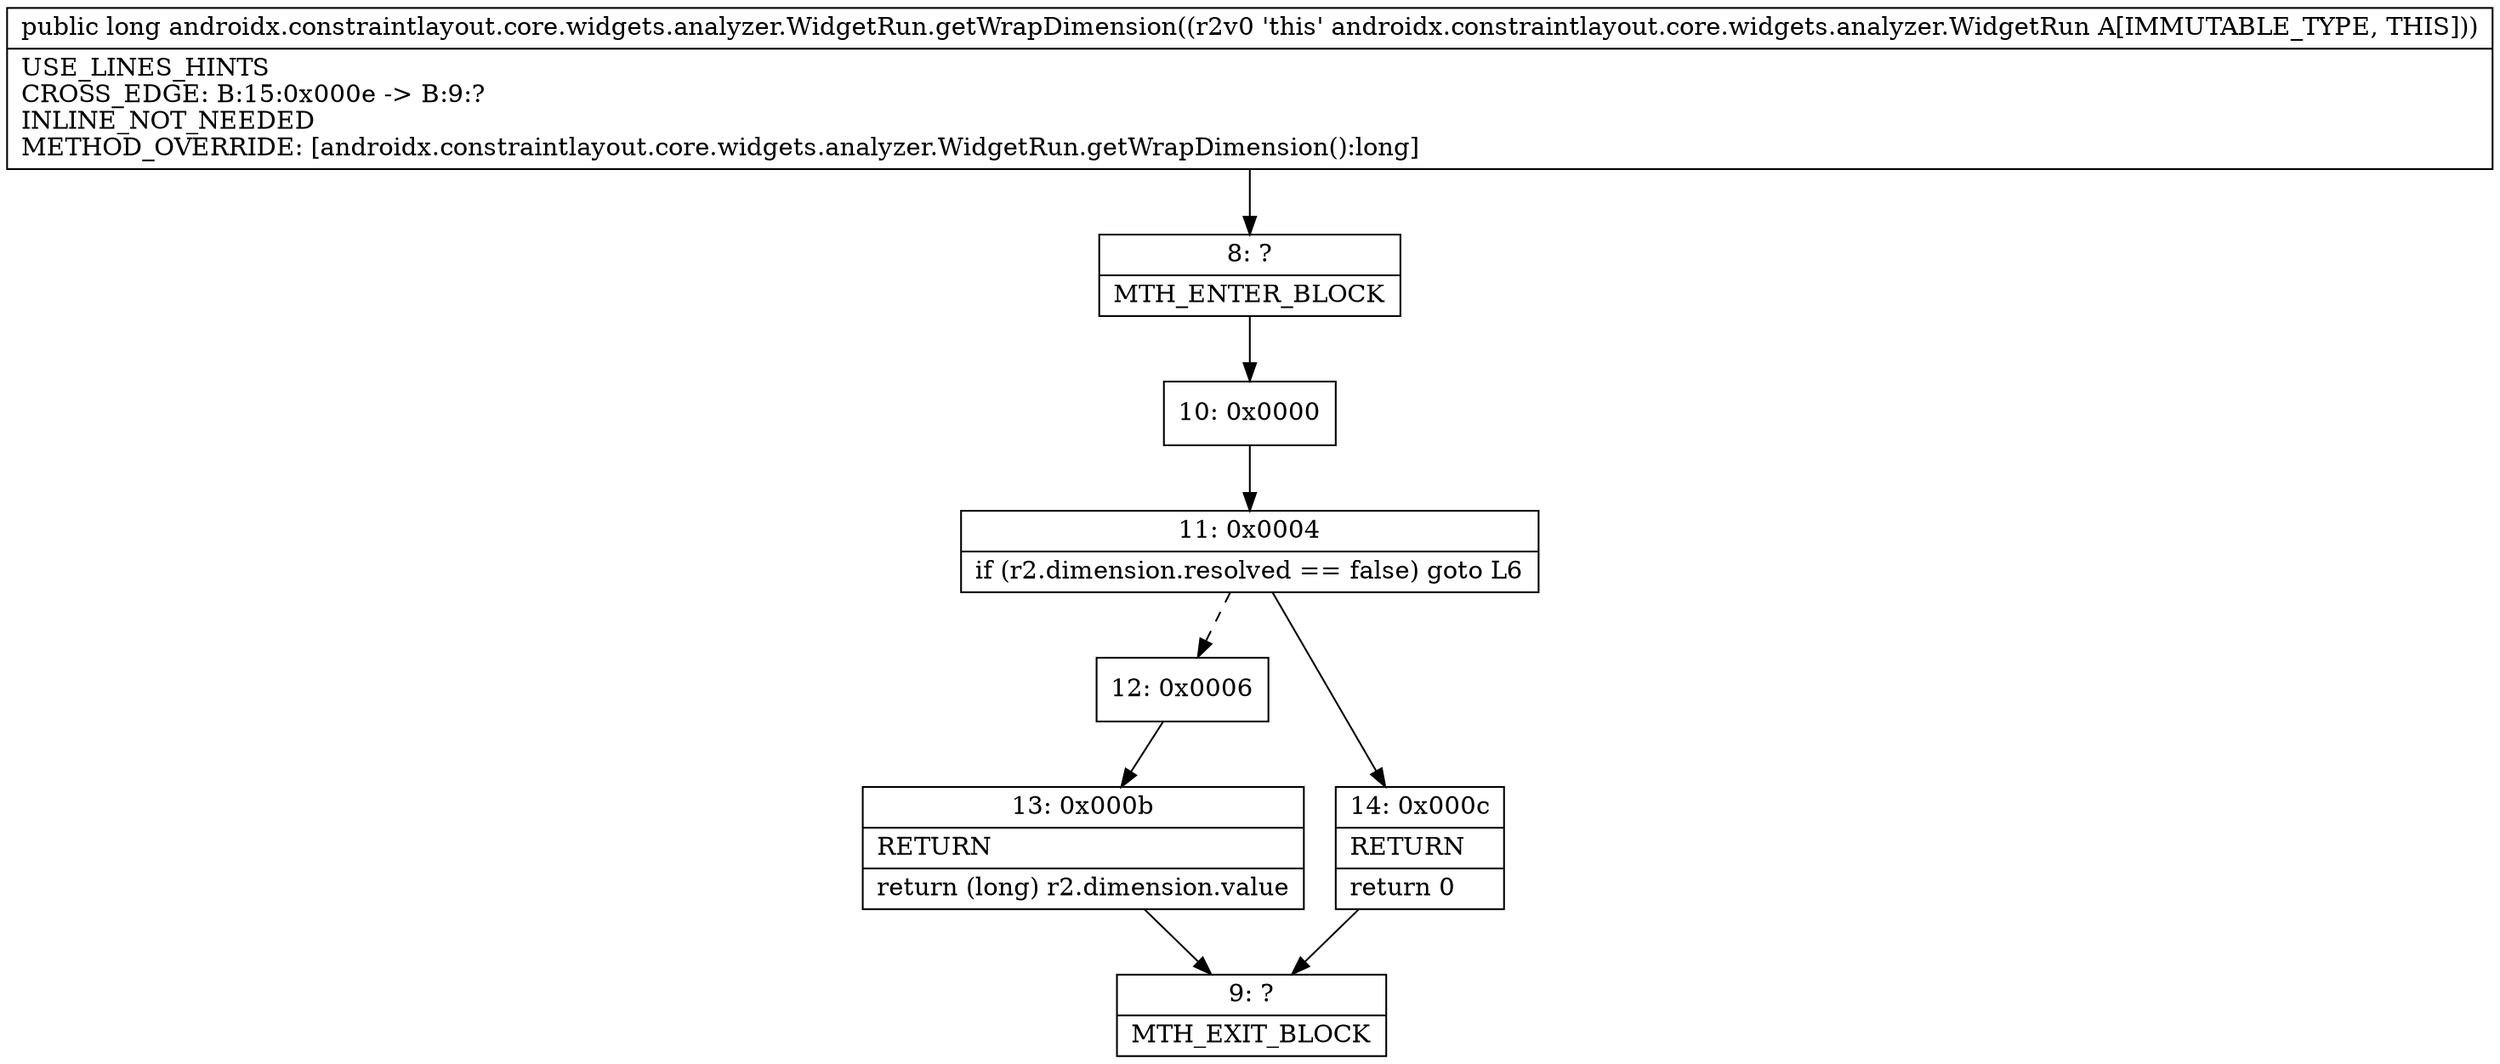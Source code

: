 digraph "CFG forandroidx.constraintlayout.core.widgets.analyzer.WidgetRun.getWrapDimension()J" {
Node_8 [shape=record,label="{8\:\ ?|MTH_ENTER_BLOCK\l}"];
Node_10 [shape=record,label="{10\:\ 0x0000}"];
Node_11 [shape=record,label="{11\:\ 0x0004|if (r2.dimension.resolved == false) goto L6\l}"];
Node_12 [shape=record,label="{12\:\ 0x0006}"];
Node_13 [shape=record,label="{13\:\ 0x000b|RETURN\l|return (long) r2.dimension.value\l}"];
Node_9 [shape=record,label="{9\:\ ?|MTH_EXIT_BLOCK\l}"];
Node_14 [shape=record,label="{14\:\ 0x000c|RETURN\l|return 0\l}"];
MethodNode[shape=record,label="{public long androidx.constraintlayout.core.widgets.analyzer.WidgetRun.getWrapDimension((r2v0 'this' androidx.constraintlayout.core.widgets.analyzer.WidgetRun A[IMMUTABLE_TYPE, THIS]))  | USE_LINES_HINTS\lCROSS_EDGE: B:15:0x000e \-\> B:9:?\lINLINE_NOT_NEEDED\lMETHOD_OVERRIDE: [androidx.constraintlayout.core.widgets.analyzer.WidgetRun.getWrapDimension():long]\l}"];
MethodNode -> Node_8;Node_8 -> Node_10;
Node_10 -> Node_11;
Node_11 -> Node_12[style=dashed];
Node_11 -> Node_14;
Node_12 -> Node_13;
Node_13 -> Node_9;
Node_14 -> Node_9;
}

